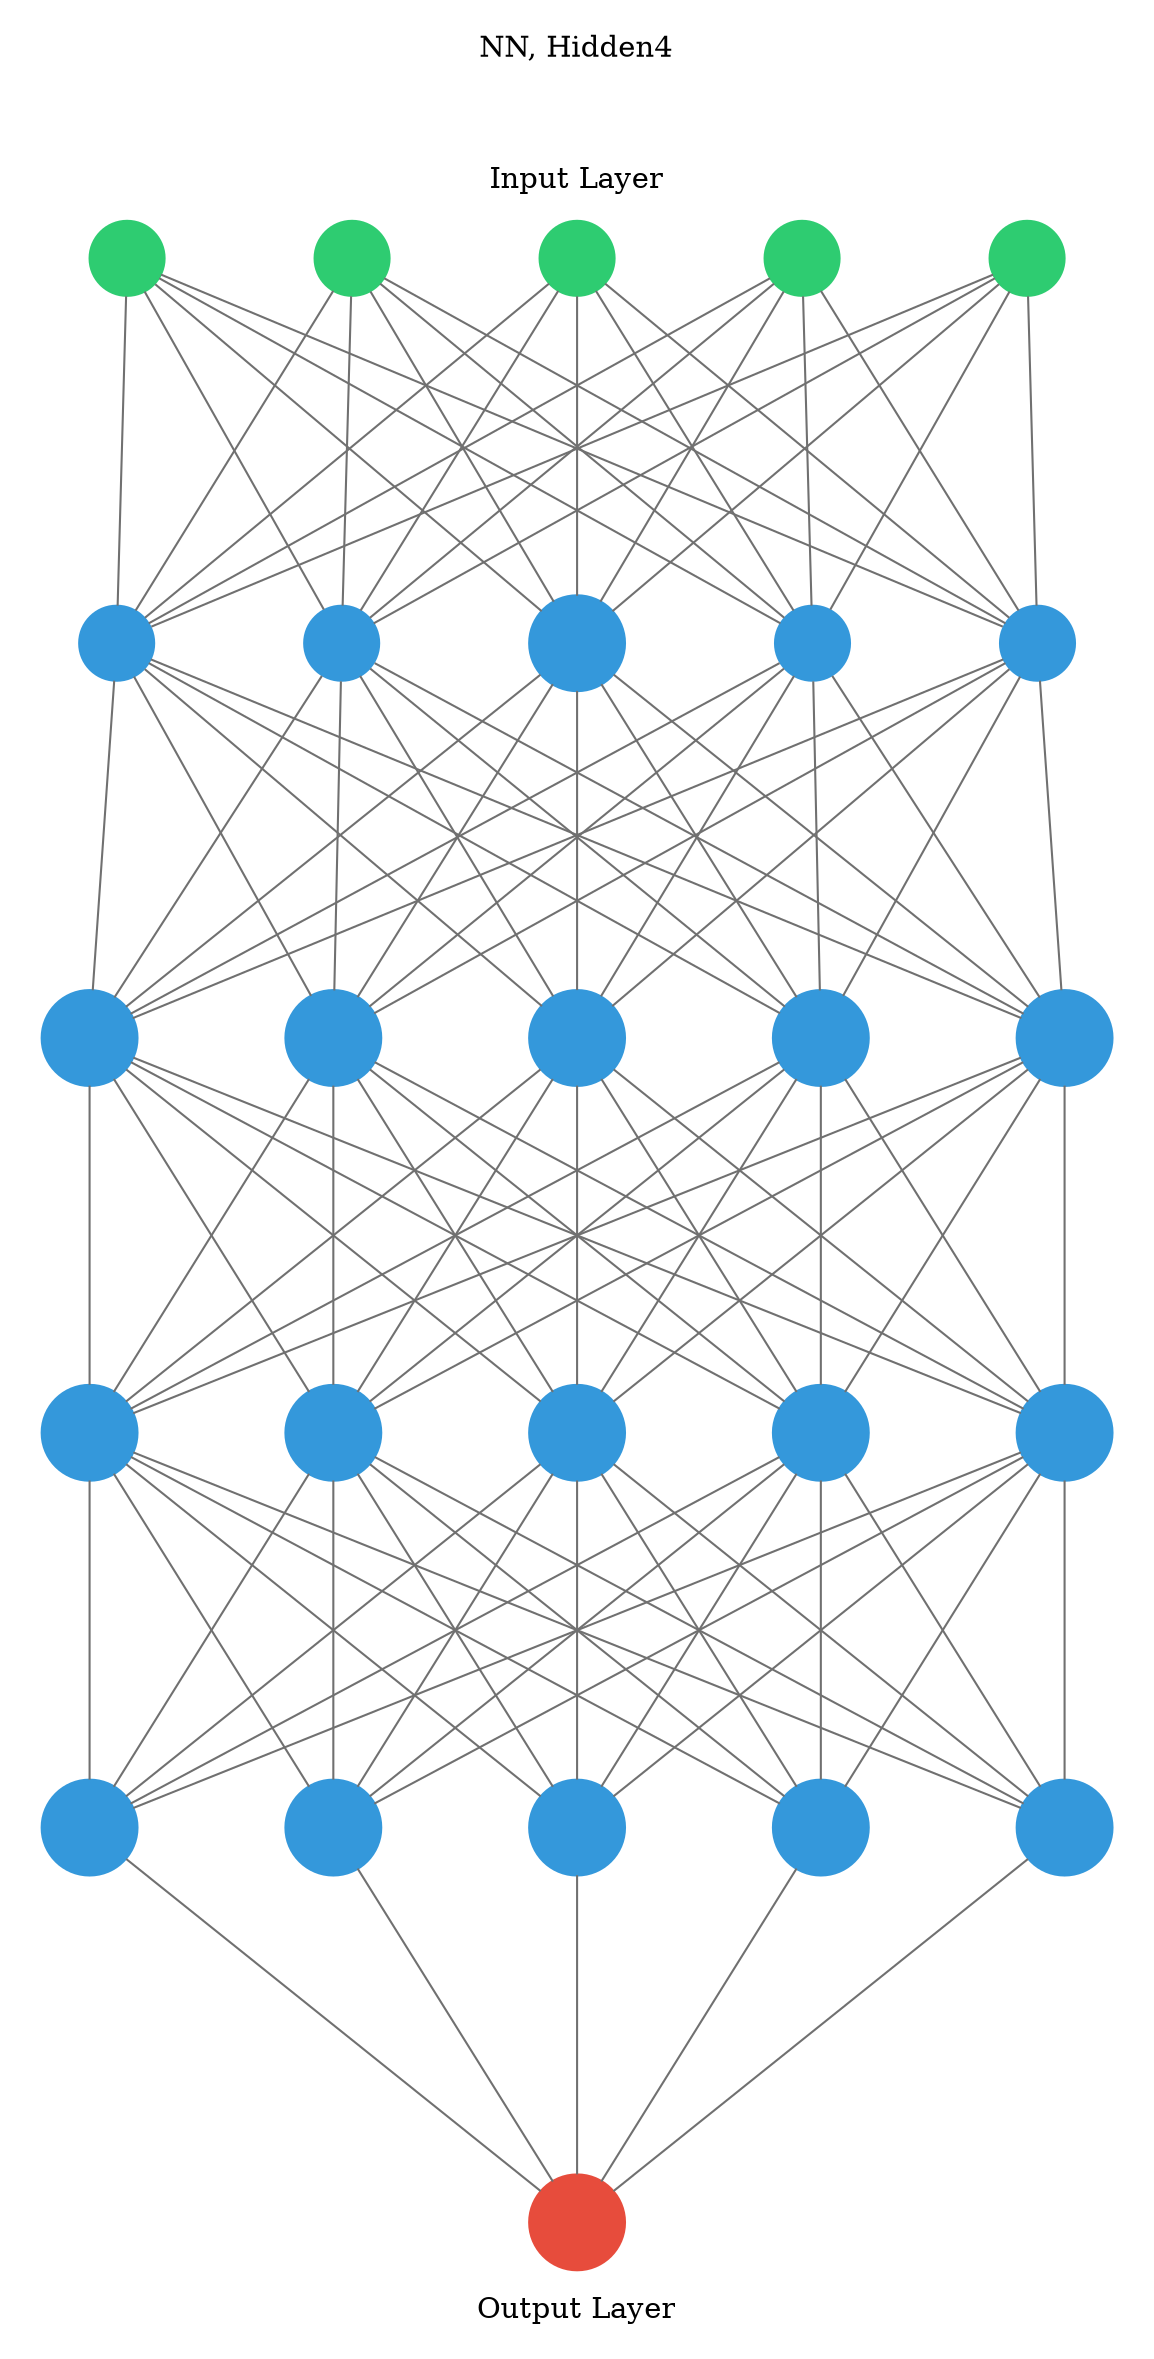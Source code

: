 digraph g {
	graph [nodesep=1 ranksep=2 splines=false]
	edge [arrowhead=none color="#707070"]
	subgraph cluster_input {
		node [color="#2ecc71" fontcolor="#2ecc71" shape=circle style=filled]
		color=white
		1
		label="NN, Hidden4



Input Layer"
		rank=same
		2
		label="NN, Hidden4



Input Layer"
		rank=same
		3
		label="NN, Hidden4



Input Layer"
		rank=same
		4
		label="NN, Hidden4



Input Layer"
		rank=same
		5
		label="NN, Hidden4



Input Layer"
		rank=same
	}
	1 -> 6
	2 -> 6
	3 -> 6
	4 -> 6
	5 -> 6
	1 -> 7
	2 -> 7
	3 -> 7
	4 -> 7
	5 -> 7
	1 -> 8
	2 -> 8
	3 -> 8
	4 -> 8
	5 -> 8
	1 -> 9
	2 -> 9
	3 -> 9
	4 -> 9
	5 -> 9
	1 -> 10
	2 -> 10
	3 -> 10
	4 -> 10
	5 -> 10
	subgraph cluster_1 {
		color=white
		rank=same
		label="" labeljust=right labelloc=b
		6 [color="#3498db" fontcolor="#3498db" shape=circle style=filled]
		7 [color="#3498db" fontcolor="#3498db" shape=circle style=filled]
		8 [color="#3498db" fontcolor="#3498db" shape=circle style=filled]
		9 [color="#3498db" fontcolor="#3498db" shape=circle style=filled]
		10 [color="#3498db" fontcolor="#3498db" shape=circle style=filled]
	}
	6 -> 11
	7 -> 11
	8 -> 11
	9 -> 11
	10 -> 11
	6 -> 12
	7 -> 12
	8 -> 12
	9 -> 12
	10 -> 12
	6 -> 13
	7 -> 13
	8 -> 13
	9 -> 13
	10 -> 13
	6 -> 14
	7 -> 14
	8 -> 14
	9 -> 14
	10 -> 14
	6 -> 15
	7 -> 15
	8 -> 15
	9 -> 15
	10 -> 15
	subgraph cluster_2 {
		color=white
		rank=same
		label="" labeljust=right labelloc=b
		11 [color="#3498db" fontcolor="#3498db" shape=circle style=filled]
		12 [color="#3498db" fontcolor="#3498db" shape=circle style=filled]
		13 [color="#3498db" fontcolor="#3498db" shape=circle style=filled]
		14 [color="#3498db" fontcolor="#3498db" shape=circle style=filled]
		15 [color="#3498db" fontcolor="#3498db" shape=circle style=filled]
	}
	11 -> 16
	12 -> 16
	13 -> 16
	14 -> 16
	15 -> 16
	11 -> 17
	12 -> 17
	13 -> 17
	14 -> 17
	15 -> 17
	11 -> 18
	12 -> 18
	13 -> 18
	14 -> 18
	15 -> 18
	11 -> 19
	12 -> 19
	13 -> 19
	14 -> 19
	15 -> 19
	11 -> 20
	12 -> 20
	13 -> 20
	14 -> 20
	15 -> 20
	subgraph cluster_3 {
		color=white
		rank=same
		label="" labeljust=right labelloc=b
		16 [color="#3498db" fontcolor="#3498db" shape=circle style=filled]
		17 [color="#3498db" fontcolor="#3498db" shape=circle style=filled]
		18 [color="#3498db" fontcolor="#3498db" shape=circle style=filled]
		19 [color="#3498db" fontcolor="#3498db" shape=circle style=filled]
		20 [color="#3498db" fontcolor="#3498db" shape=circle style=filled]
	}
	16 -> 21
	17 -> 21
	18 -> 21
	19 -> 21
	20 -> 21
	16 -> 22
	17 -> 22
	18 -> 22
	19 -> 22
	20 -> 22
	16 -> 23
	17 -> 23
	18 -> 23
	19 -> 23
	20 -> 23
	16 -> 24
	17 -> 24
	18 -> 24
	19 -> 24
	20 -> 24
	16 -> 25
	17 -> 25
	18 -> 25
	19 -> 25
	20 -> 25
	subgraph cluster_4 {
		color=white
		rank=same
		label="" labeljust=right labelloc=b
		21 [color="#3498db" fontcolor="#3498db" shape=circle style=filled]
		22 [color="#3498db" fontcolor="#3498db" shape=circle style=filled]
		23 [color="#3498db" fontcolor="#3498db" shape=circle style=filled]
		24 [color="#3498db" fontcolor="#3498db" shape=circle style=filled]
		25 [color="#3498db" fontcolor="#3498db" shape=circle style=filled]
	}
	21 -> 26
	22 -> 26
	23 -> 26
	24 -> 26
	25 -> 26
	subgraph cluster_output {
		node [color="#2ecc71" fontcolor="#2ecc71" shape=circle style=filled]
		color=white
		rank=same
		labeljust=1
		26 [color="#e74c3c" fontcolor="#e74c3c" shape=circle style=filled]
		label="Output Layer" labelloc=bottom
	}
	arrowShape=none
}
